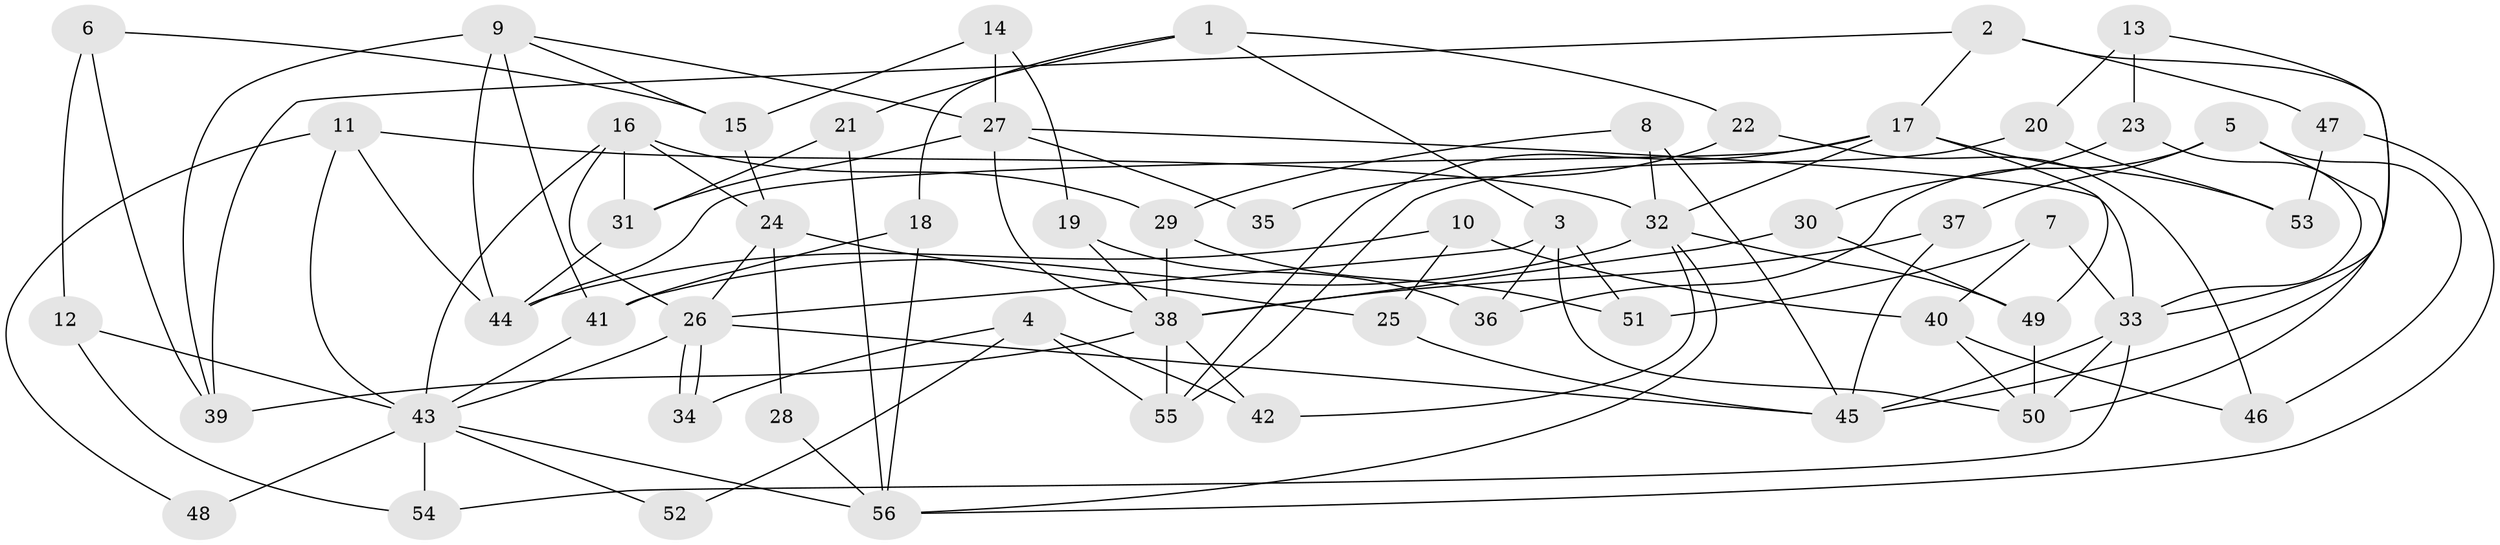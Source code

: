 // Generated by graph-tools (version 1.1) at 2025/50/03/09/25 03:50:01]
// undirected, 56 vertices, 112 edges
graph export_dot {
graph [start="1"]
  node [color=gray90,style=filled];
  1;
  2;
  3;
  4;
  5;
  6;
  7;
  8;
  9;
  10;
  11;
  12;
  13;
  14;
  15;
  16;
  17;
  18;
  19;
  20;
  21;
  22;
  23;
  24;
  25;
  26;
  27;
  28;
  29;
  30;
  31;
  32;
  33;
  34;
  35;
  36;
  37;
  38;
  39;
  40;
  41;
  42;
  43;
  44;
  45;
  46;
  47;
  48;
  49;
  50;
  51;
  52;
  53;
  54;
  55;
  56;
  1 -- 18;
  1 -- 21;
  1 -- 3;
  1 -- 22;
  2 -- 39;
  2 -- 17;
  2 -- 45;
  2 -- 47;
  3 -- 26;
  3 -- 36;
  3 -- 50;
  3 -- 51;
  4 -- 55;
  4 -- 42;
  4 -- 34;
  4 -- 52;
  5 -- 50;
  5 -- 37;
  5 -- 36;
  5 -- 46;
  6 -- 12;
  6 -- 39;
  6 -- 15;
  7 -- 51;
  7 -- 33;
  7 -- 40;
  8 -- 32;
  8 -- 45;
  8 -- 29;
  9 -- 27;
  9 -- 41;
  9 -- 15;
  9 -- 39;
  9 -- 44;
  10 -- 44;
  10 -- 40;
  10 -- 25;
  11 -- 44;
  11 -- 43;
  11 -- 32;
  11 -- 48;
  12 -- 43;
  12 -- 54;
  13 -- 33;
  13 -- 23;
  13 -- 20;
  14 -- 27;
  14 -- 15;
  14 -- 19;
  15 -- 24;
  16 -- 24;
  16 -- 26;
  16 -- 29;
  16 -- 31;
  16 -- 43;
  17 -- 49;
  17 -- 53;
  17 -- 32;
  17 -- 44;
  17 -- 55;
  18 -- 56;
  18 -- 41;
  19 -- 36;
  19 -- 38;
  20 -- 55;
  20 -- 53;
  21 -- 56;
  21 -- 31;
  22 -- 46;
  22 -- 35;
  23 -- 33;
  23 -- 30;
  24 -- 25;
  24 -- 26;
  24 -- 28;
  25 -- 45;
  26 -- 34;
  26 -- 34;
  26 -- 43;
  26 -- 45;
  27 -- 31;
  27 -- 38;
  27 -- 33;
  27 -- 35;
  28 -- 56;
  29 -- 38;
  29 -- 51;
  30 -- 49;
  30 -- 38;
  31 -- 44;
  32 -- 41;
  32 -- 42;
  32 -- 49;
  32 -- 56;
  33 -- 45;
  33 -- 50;
  33 -- 54;
  37 -- 38;
  37 -- 45;
  38 -- 39;
  38 -- 42;
  38 -- 55;
  40 -- 50;
  40 -- 46;
  41 -- 43;
  43 -- 48;
  43 -- 52;
  43 -- 54;
  43 -- 56;
  47 -- 56;
  47 -- 53;
  49 -- 50;
}
